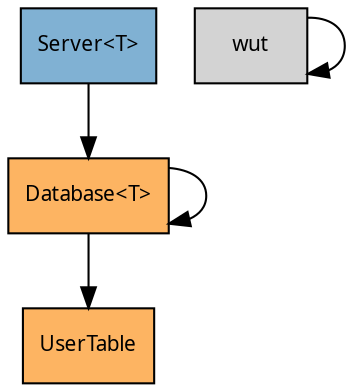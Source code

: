 digraph "Root" {
    node [shape=box style=filled fontname="Fira Code" fontsize=10]
    edge [fontname="Fira Code" fontsize=10]
    node [colorscheme=set312 shape=plaintext]

    subgraph main {
        node [fillcolor=5];

        Server [label="\N\<T\>" href="server.svg#archizoom:link"]
    }

    subgraph branch {
        node [fillcolor=6];

        Database [label="\N\<T\>"]

        UserTable
    }

    Server -> Database -> UserTable
    Database -> Database [href="server.svg"]
    wut
    wut -> wut
}